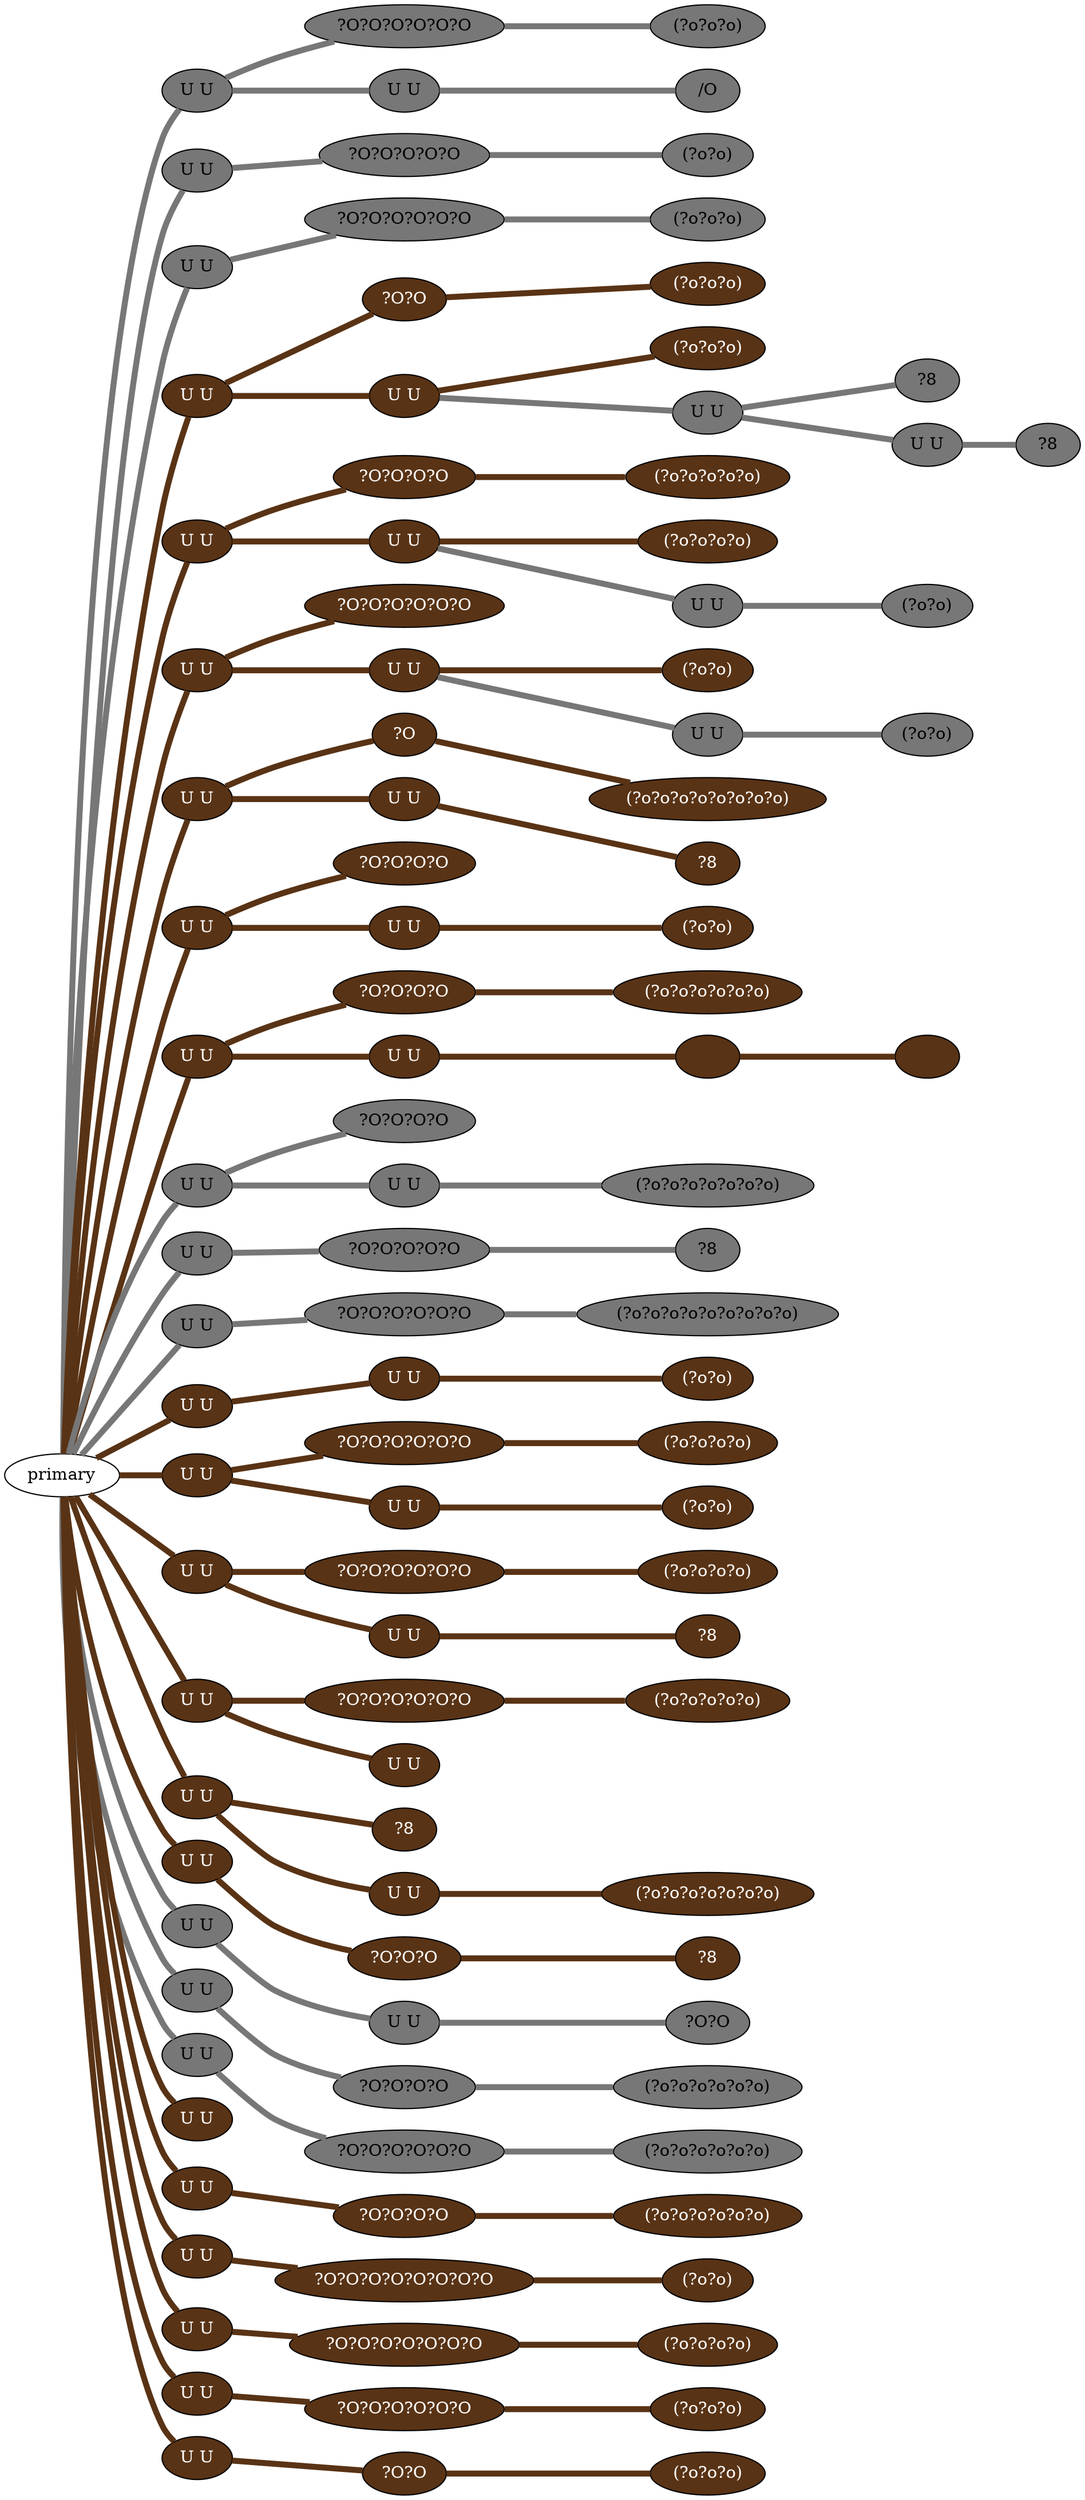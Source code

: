 graph {
 graph [rankdir=LR]
"1" [qtype="pendant_node", pendant_colors="#777777", pendant_ply="U", pendant_attach="U", pendant_length="37.0", label="U U", style=filled, fillcolor="#777777", fontcolor="#000000"]
"primary" -- "1" [qtype="pendant_link",penwidth=5,color="#777777"]
"1:0" [qtype="knot_node", knot_value="6", knot_type="S", knot_position="8.0", knot_spin="SUUUUU", label="?O?O?O?O?O?O", style=filled, fillcolor="#777777" , fontcolor="#000000"]
"1" -- "1:0" [qtype="knot_link",penwidth=5,color="#777777"]
"1:1" [qtype="knot_node", knot_value="3", knot_type="L", knot_position="16.0", knot_spin="U", label="(?o?o?o)", style=filled, fillcolor="#777777" , fontcolor="#000000"]
"1:0" -- "1:1" [qtype="knot_link",penwidth=5,color="#777777"]
"1s1" [qtype="pendant_node", pendant_colors="#777777", pendant_ply="U", pendant_attach="U", pendant_length="26.5", label="U U", style=filled, fillcolor="#777777", fontcolor="#000000"]
"1" -- "1s1" [qtype="pendant_link",penwidth=5,color="#777777"]
"1s1:0" [qtype="knot_node", knot_value="1", knot_type="S", knot_position="4.5", knot_spin="S", label="/O", style=filled, fillcolor="#777777" , fontcolor="#000000"]
"1s1" -- "1s1:0" [qtype="knot_link",penwidth=5,color="#777777"]
"2" [qtype="pendant_node", pendant_colors="#777777", pendant_ply="U", pendant_attach="U", pendant_length="38.5", label="U U", style=filled, fillcolor="#777777", fontcolor="#000000"]
"primary" -- "2" [qtype="pendant_link",penwidth=5,color="#777777"]
"2:0" [qtype="knot_node", knot_value="5", knot_type="S", knot_position="8.0", knot_spin="U", label="?O?O?O?O?O", style=filled, fillcolor="#777777" , fontcolor="#000000"]
"2" -- "2:0" [qtype="knot_link",penwidth=5,color="#777777"]
"2:1" [qtype="knot_node", knot_value="2", knot_type="L", knot_position="15.5", knot_spin="U", label="(?o?o)", style=filled, fillcolor="#777777" , fontcolor="#000000"]
"2:0" -- "2:1" [qtype="knot_link",penwidth=5,color="#777777"]
"3" [qtype="pendant_node", pendant_colors="#777777", pendant_ply="U", pendant_attach="U", pendant_length="32.0", label="U U", style=filled, fillcolor="#777777", fontcolor="#000000"]
"primary" -- "3" [qtype="pendant_link",penwidth=5,color="#777777"]
"3:0" [qtype="knot_node", knot_value="6", knot_type="S", knot_position="8.5", knot_spin="U", label="?O?O?O?O?O?O", style=filled, fillcolor="#777777" , fontcolor="#000000"]
"3" -- "3:0" [qtype="knot_link",penwidth=5,color="#777777"]
"3:1" [qtype="knot_node", knot_value="3", knot_type="L", knot_position="16.0", knot_spin="U", label="(?o?o?o)", style=filled, fillcolor="#777777" , fontcolor="#000000"]
"3:0" -- "3:1" [qtype="knot_link",penwidth=5,color="#777777"]
"4" [qtype="pendant_node", pendant_colors="#593315", pendant_ply="U", pendant_attach="U", pendant_length="35.5", label="U U", style=filled, fillcolor="#593315", fontcolor="#ffffff"]
"primary" -- "4" [qtype="pendant_link",penwidth=5,color="#593315"]
"4:0" [qtype="knot_node", knot_value="2", knot_type="S", knot_position="7.5", knot_spin="U", label="?O?O", style=filled, fillcolor="#593315" , fontcolor="#ffffff"]
"4" -- "4:0" [qtype="knot_link",penwidth=5,color="#593315"]
"4:1" [qtype="knot_node", knot_value="3", knot_type="L", knot_position="15.5", knot_spin="U", label="(?o?o?o)", style=filled, fillcolor="#593315" , fontcolor="#ffffff"]
"4:0" -- "4:1" [qtype="knot_link",penwidth=5,color="#593315"]
"4s1" [qtype="pendant_node", pendant_colors="#593315", pendant_ply="U", pendant_attach="U", pendant_length="27.0", label="U U", style=filled, fillcolor="#593315", fontcolor="#ffffff"]
"4" -- "4s1" [qtype="pendant_link",penwidth=5,color="#593315"]
"4s1:0" [qtype="knot_node", knot_value="3", knot_type="L", knot_position="12.0", knot_spin="U", label="(?o?o?o)", style=filled, fillcolor="#593315" , fontcolor="#ffffff"]
"4s1" -- "4s1:0" [qtype="knot_link",penwidth=5,color="#593315"]
"4s1s1" [qtype="pendant_node", pendant_colors="#777777", pendant_ply="U", pendant_attach="U", pendant_length="29.0", label="U U", style=filled, fillcolor="#777777", fontcolor="#000000"]
"4s1" -- "4s1s1" [qtype="pendant_link",penwidth=5,color="#777777"]
"4s1s1:0" [qtype="knot_node", knot_value="1", knot_type="E", knot_position="12.0", knot_spin="U", label="?8", style=filled, fillcolor="#777777" , fontcolor="#000000"]
"4s1s1" -- "4s1s1:0" [qtype="knot_link",penwidth=5,color="#777777"]
"4s1s1s1" [qtype="pendant_node", pendant_colors="#777777", pendant_ply="U", pendant_attach="U", pendant_length="20.0", label="U U", style=filled, fillcolor="#777777", fontcolor="#000000"]
"4s1s1" -- "4s1s1s1" [qtype="pendant_link",penwidth=5,color="#777777"]
"4s1s1s1:0" [qtype="knot_node", knot_value="1", knot_type="E", knot_position="12.0", knot_spin="U", label="?8", style=filled, fillcolor="#777777" , fontcolor="#000000"]
"4s1s1s1" -- "4s1s1s1:0" [qtype="knot_link",penwidth=5,color="#777777"]
"5" [qtype="pendant_node", pendant_colors="#593315", pendant_ply="U", pendant_attach="U", pendant_length="29.5", label="U U", style=filled, fillcolor="#593315", fontcolor="#ffffff"]
"primary" -- "5" [qtype="pendant_link",penwidth=5,color="#593315"]
"5:0" [qtype="knot_node", knot_value="4", knot_type="S", knot_position="8.5", knot_spin="U", label="?O?O?O?O", style=filled, fillcolor="#593315" , fontcolor="#ffffff"]
"5" -- "5:0" [qtype="knot_link",penwidth=5,color="#593315"]
"5:1" [qtype="knot_node", knot_value="5", knot_type="L", knot_position="16.5", knot_spin="U", label="(?o?o?o?o?o)", style=filled, fillcolor="#593315" , fontcolor="#ffffff"]
"5:0" -- "5:1" [qtype="knot_link",penwidth=5,color="#593315"]
"5s1" [qtype="pendant_node", pendant_colors="#593315", pendant_ply="U", pendant_attach="U", pendant_length="26.5", label="U U", style=filled, fillcolor="#593315", fontcolor="#ffffff"]
"5" -- "5s1" [qtype="pendant_link",penwidth=5,color="#593315"]
"5s1:0" [qtype="knot_node", knot_value="4", knot_type="L", knot_position="0.0", knot_spin="U", label="(?o?o?o?o)", style=filled, fillcolor="#593315" , fontcolor="#ffffff"]
"5s1" -- "5s1:0" [qtype="knot_link",penwidth=5,color="#593315"]
"5s1s1" [qtype="pendant_node", pendant_colors="#777777", pendant_ply="U", pendant_attach="U", pendant_length="27.5", label="U U", style=filled, fillcolor="#777777", fontcolor="#000000"]
"5s1" -- "5s1s1" [qtype="pendant_link",penwidth=5,color="#777777"]
"5s1s1:0" [qtype="knot_node", knot_value="2", knot_type="L", knot_position="12.0", knot_spin="U", label="(?o?o)", style=filled, fillcolor="#777777" , fontcolor="#000000"]
"5s1s1" -- "5s1s1:0" [qtype="knot_link",penwidth=5,color="#777777"]
"6" [qtype="pendant_node", pendant_colors="#593315", pendant_ply="U", pendant_attach="U", pendant_length="35.5", label="U U", style=filled, fillcolor="#593315", fontcolor="#ffffff"]
"primary" -- "6" [qtype="pendant_link",penwidth=5,color="#593315"]
"6:0" [qtype="knot_node", knot_value="6", knot_type="S", knot_position="9.0", knot_spin="U", label="?O?O?O?O?O?O", style=filled, fillcolor="#593315" , fontcolor="#ffffff"]
"6" -- "6:0" [qtype="knot_link",penwidth=5,color="#593315"]
"6s1" [qtype="pendant_node", pendant_colors="#593315", pendant_ply="U", pendant_attach="U", pendant_length="28.0", label="U U", style=filled, fillcolor="#593315", fontcolor="#ffffff"]
"6" -- "6s1" [qtype="pendant_link",penwidth=5,color="#593315"]
"6s1:0" [qtype="knot_node", knot_value="2", knot_type="L", knot_position="13.0", knot_spin="U", label="(?o?o)", style=filled, fillcolor="#593315" , fontcolor="#ffffff"]
"6s1" -- "6s1:0" [qtype="knot_link",penwidth=5,color="#593315"]
"6s1s1" [qtype="pendant_node", pendant_colors="#777777", pendant_ply="U", pendant_attach="U", pendant_length="26.5", label="U U", style=filled, fillcolor="#777777", fontcolor="#000000"]
"6s1" -- "6s1s1" [qtype="pendant_link",penwidth=5,color="#777777"]
"6s1s1:0" [qtype="knot_node", knot_value="2", knot_type="L", knot_position="12.0", knot_spin="U", label="(?o?o)", style=filled, fillcolor="#777777" , fontcolor="#000000"]
"6s1s1" -- "6s1s1:0" [qtype="knot_link",penwidth=5,color="#777777"]
"7" [qtype="pendant_node", pendant_colors="#593315", pendant_ply="U", pendant_attach="U", pendant_length="33.5", label="U U", style=filled, fillcolor="#593315", fontcolor="#ffffff"]
"primary" -- "7" [qtype="pendant_link",penwidth=5,color="#593315"]
"7:0" [qtype="knot_node", knot_value="1", knot_type="S", knot_position="2.5", knot_spin="U", label="?O", style=filled, fillcolor="#593315" , fontcolor="#ffffff"]
"7" -- "7:0" [qtype="knot_link",penwidth=5,color="#593315"]
"7:1" [qtype="knot_node", knot_value="8", knot_type="L", knot_position="16.5", knot_spin="U", label="(?o?o?o?o?o?o?o?o)", style=filled, fillcolor="#593315" , fontcolor="#ffffff"]
"7:0" -- "7:1" [qtype="knot_link",penwidth=5,color="#593315"]
"7s1" [qtype="pendant_node", pendant_colors="#593315", pendant_ply="U", pendant_attach="U", pendant_length="27.0", label="U U", style=filled, fillcolor="#593315", fontcolor="#ffffff"]
"7" -- "7s1" [qtype="pendant_link",penwidth=5,color="#593315"]
"7s1:0" [qtype="knot_node", knot_value="1", knot_type="E", knot_position="15.0", knot_spin="U", label="?8", style=filled, fillcolor="#593315" , fontcolor="#ffffff"]
"7s1" -- "7s1:0" [qtype="knot_link",penwidth=5,color="#593315"]
"8" [qtype="pendant_node", pendant_colors="#593315", pendant_ply="U", pendant_attach="U", pendant_length="39.0", label="U U", style=filled, fillcolor="#593315", fontcolor="#ffffff"]
"primary" -- "8" [qtype="pendant_link",penwidth=5,color="#593315"]
"8:0" [qtype="knot_node", knot_value="4", knot_type="S", knot_position="8.0", knot_spin="U", label="?O?O?O?O", style=filled, fillcolor="#593315" , fontcolor="#ffffff"]
"8" -- "8:0" [qtype="knot_link",penwidth=5,color="#593315"]
"8s1" [qtype="pendant_node", pendant_colors="#593315", pendant_ply="U", pendant_attach="U", pendant_length="24.0", label="U U", style=filled, fillcolor="#593315", fontcolor="#ffffff"]
"8" -- "8s1" [qtype="pendant_link",penwidth=5,color="#593315"]
"8s1:0" [qtype="knot_node", knot_value="2", knot_type="L", knot_position="13.0", knot_spin="U", label="(?o?o)", style=filled, fillcolor="#593315" , fontcolor="#ffffff"]
"8s1" -- "8s1:0" [qtype="knot_link",penwidth=5,color="#593315"]
"9" [qtype="pendant_node", pendant_colors="#593315", pendant_ply="U", pendant_attach="U", pendant_length="36.5", label="U U", style=filled, fillcolor="#593315", fontcolor="#ffffff"]
"primary" -- "9" [qtype="pendant_link",penwidth=5,color="#593315"]
"9:0" [qtype="knot_node", knot_value="4", knot_type="S", knot_position="8.5", knot_spin="U", label="?O?O?O?O", style=filled, fillcolor="#593315" , fontcolor="#ffffff"]
"9" -- "9:0" [qtype="knot_link",penwidth=5,color="#593315"]
"9:1" [qtype="knot_node", knot_value="6", knot_type="L", knot_position="16.5", knot_spin="U", label="(?o?o?o?o?o?o)", style=filled, fillcolor="#593315" , fontcolor="#ffffff"]
"9:0" -- "9:1" [qtype="knot_link",penwidth=5,color="#593315"]
"9s1" [qtype="pendant_node", pendant_colors="#593315", pendant_ply="U", pendant_attach="U", pendant_length="28.5", label="U U", style=filled, fillcolor="#593315", fontcolor="#ffffff"]
"9" -- "9s1" [qtype="pendant_link",penwidth=5,color="#593315"]
"9s1:0" [qtype="knot_node", knot_value="1", knot_type="", knot_position="0", knot_spin="N", label="", style=filled, fillcolor="#593315" , fontcolor="#ffffff"]
"9s1" -- "9s1:0" [qtype="knot_link",penwidth=5,color="#593315"]
"9s1:1" [qtype="knot_node", knot_value="1", knot_type="IR", knot_position="0", knot_spin="DIR", label="", style=filled, fillcolor="#593315" , fontcolor="#ffffff"]
"9s1:0" -- "9s1:1" [qtype="knot_link",penwidth=5,color="#593315"]
"10" [qtype="pendant_node", pendant_colors="#777777", pendant_ply="U", pendant_attach="U", pendant_length="37.0", label="U U", style=filled, fillcolor="#777777", fontcolor="#000000"]
"primary" -- "10" [qtype="pendant_link",penwidth=5,color="#777777"]
"10:0" [qtype="knot_node", knot_value="4", knot_type="S", knot_position="8.0", knot_spin="U", label="?O?O?O?O", style=filled, fillcolor="#777777" , fontcolor="#000000"]
"10" -- "10:0" [qtype="knot_link",penwidth=5,color="#777777"]
"10s1" [qtype="pendant_node", pendant_colors="#777777", pendant_ply="U", pendant_attach="U", pendant_length="25.5", label="U U", style=filled, fillcolor="#777777", fontcolor="#000000"]
"10" -- "10s1" [qtype="pendant_link",penwidth=5,color="#777777"]
"10s1:0" [qtype="knot_node", knot_value="7", knot_type="L", knot_position="13.0", knot_spin="U", label="(?o?o?o?o?o?o?o)", style=filled, fillcolor="#777777" , fontcolor="#000000"]
"10s1" -- "10s1:0" [qtype="knot_link",penwidth=5,color="#777777"]
"11" [qtype="pendant_node", pendant_colors="#777777", pendant_ply="U", pendant_attach="U", pendant_length="37.0", label="U U", style=filled, fillcolor="#777777", fontcolor="#000000"]
"primary" -- "11" [qtype="pendant_link",penwidth=5,color="#777777"]
"11:0" [qtype="knot_node", knot_value="5", knot_type="S", knot_position="8.0", knot_spin="U", label="?O?O?O?O?O", style=filled, fillcolor="#777777" , fontcolor="#000000"]
"11" -- "11:0" [qtype="knot_link",penwidth=5,color="#777777"]
"11:1" [qtype="knot_node", knot_value="1", knot_type="E", knot_position="15.0", knot_spin="U", label="?8", style=filled, fillcolor="#777777" , fontcolor="#000000"]
"11:0" -- "11:1" [qtype="knot_link",penwidth=5,color="#777777"]
"12" [qtype="pendant_node", pendant_colors="#777777", pendant_ply="U", pendant_attach="U", pendant_length="26.5", label="U U", style=filled, fillcolor="#777777", fontcolor="#000000"]
"primary" -- "12" [qtype="pendant_link",penwidth=5,color="#777777"]
"12:0" [qtype="knot_node", knot_value="6", knot_type="S", knot_position="8.0", knot_spin="U", label="?O?O?O?O?O?O", style=filled, fillcolor="#777777" , fontcolor="#000000"]
"12" -- "12:0" [qtype="knot_link",penwidth=5,color="#777777"]
"12:1" [qtype="knot_node", knot_value="9", knot_type="L", knot_position="16.0", knot_spin="U", label="(?o?o?o?o?o?o?o?o?o)", style=filled, fillcolor="#777777" , fontcolor="#000000"]
"12:0" -- "12:1" [qtype="knot_link",penwidth=5,color="#777777"]
"13" [qtype="pendant_node", pendant_colors="#593315", pendant_ply="U", pendant_attach="U", pendant_length="47.0", label="U U", style=filled, fillcolor="#593315", fontcolor="#ffffff"]
"primary" -- "13" [qtype="pendant_link",penwidth=5,color="#593315"]
"13s1" [qtype="pendant_node", pendant_colors="#593315", pendant_ply="U", pendant_attach="U", pendant_length="28.0", label="U U", style=filled, fillcolor="#593315", fontcolor="#ffffff"]
"13" -- "13s1" [qtype="pendant_link",penwidth=5,color="#593315"]
"13s1:0" [qtype="knot_node", knot_value="2", knot_type="L", knot_position="11.0", knot_spin="U", label="(?o?o)", style=filled, fillcolor="#593315" , fontcolor="#ffffff"]
"13s1" -- "13s1:0" [qtype="knot_link",penwidth=5,color="#593315"]
"14" [qtype="pendant_node", pendant_colors="#593315", pendant_ply="U", pendant_attach="U", pendant_length="38.5", label="U U", style=filled, fillcolor="#593315", fontcolor="#ffffff"]
"primary" -- "14" [qtype="pendant_link",penwidth=5,color="#593315"]
"14:0" [qtype="knot_node", knot_value="6", knot_type="S", knot_position="8.0", knot_spin="U", label="?O?O?O?O?O?O", style=filled, fillcolor="#593315" , fontcolor="#ffffff"]
"14" -- "14:0" [qtype="knot_link",penwidth=5,color="#593315"]
"14:1" [qtype="knot_node", knot_value="4", knot_type="L", knot_position="15.5", knot_spin="U", label="(?o?o?o?o)", style=filled, fillcolor="#593315" , fontcolor="#ffffff"]
"14:0" -- "14:1" [qtype="knot_link",penwidth=5,color="#593315"]
"14s1" [qtype="pendant_node", pendant_colors="#593315", pendant_ply="U", pendant_attach="U", pendant_length="27.5", label="U U", style=filled, fillcolor="#593315", fontcolor="#ffffff"]
"14" -- "14s1" [qtype="pendant_link",penwidth=5,color="#593315"]
"14s1:0" [qtype="knot_node", knot_value="2", knot_type="L", knot_position="12.5", knot_spin="U", label="(?o?o)", style=filled, fillcolor="#593315" , fontcolor="#ffffff"]
"14s1" -- "14s1:0" [qtype="knot_link",penwidth=5,color="#593315"]
"15" [qtype="pendant_node", pendant_colors="#593315", pendant_ply="U", pendant_attach="U", pendant_length="33.0", label="U U", style=filled, fillcolor="#593315", fontcolor="#ffffff"]
"primary" -- "15" [qtype="pendant_link",penwidth=5,color="#593315"]
"15:0" [qtype="knot_node", knot_value="6", knot_type="S", knot_position="8.0", knot_spin="U", label="?O?O?O?O?O?O", style=filled, fillcolor="#593315" , fontcolor="#ffffff"]
"15" -- "15:0" [qtype="knot_link",penwidth=5,color="#593315"]
"15:1" [qtype="knot_node", knot_value="4", knot_type="L", knot_position="15.5", knot_spin="U", label="(?o?o?o?o)", style=filled, fillcolor="#593315" , fontcolor="#ffffff"]
"15:0" -- "15:1" [qtype="knot_link",penwidth=5,color="#593315"]
"15s1" [qtype="pendant_node", pendant_colors="#593315", pendant_ply="U", pendant_attach="U", pendant_length="29.0", label="U U", style=filled, fillcolor="#593315", fontcolor="#ffffff"]
"15" -- "15s1" [qtype="pendant_link",penwidth=5,color="#593315"]
"15s1:0" [qtype="knot_node", knot_value="1", knot_type="E", knot_position="14.0", knot_spin="U", label="?8", style=filled, fillcolor="#593315" , fontcolor="#ffffff"]
"15s1" -- "15s1:0" [qtype="knot_link",penwidth=5,color="#593315"]
"16" [qtype="pendant_node", pendant_colors="#593315", pendant_ply="U", pendant_attach="U", pendant_length="26.5", label="U U", style=filled, fillcolor="#593315", fontcolor="#ffffff"]
"primary" -- "16" [qtype="pendant_link",penwidth=5,color="#593315"]
"16:0" [qtype="knot_node", knot_value="6", knot_type="S", knot_position="7.5", knot_spin="U", label="?O?O?O?O?O?O", style=filled, fillcolor="#593315" , fontcolor="#ffffff"]
"16" -- "16:0" [qtype="knot_link",penwidth=5,color="#593315"]
"16:1" [qtype="knot_node", knot_value="5", knot_type="L", knot_position="15.0", knot_spin="U", label="(?o?o?o?o?o)", style=filled, fillcolor="#593315" , fontcolor="#ffffff"]
"16:0" -- "16:1" [qtype="knot_link",penwidth=5,color="#593315"]
"16s1" [qtype="pendant_node", pendant_colors="#593315", pendant_ply="U", pendant_attach="U", pendant_length="5.0", label="U U", style=filled, fillcolor="#593315", fontcolor="#ffffff"]
"16" -- "16s1" [qtype="pendant_link",penwidth=5,color="#593315"]
"17" [qtype="pendant_node", pendant_colors="#593315", pendant_ply="U", pendant_attach="U", pendant_length="31.5", label="U U", style=filled, fillcolor="#593315", fontcolor="#ffffff"]
"primary" -- "17" [qtype="pendant_link",penwidth=5,color="#593315"]
"17:0" [qtype="knot_node", knot_value="1", knot_type="E", knot_position="13.5", knot_spin="U", label="?8", style=filled, fillcolor="#593315" , fontcolor="#ffffff"]
"17" -- "17:0" [qtype="knot_link",penwidth=5,color="#593315"]
"17s1" [qtype="pendant_node", pendant_colors="#593315", pendant_ply="U", pendant_attach="U", pendant_length="31.5", label="U U", style=filled, fillcolor="#593315", fontcolor="#ffffff"]
"17" -- "17s1" [qtype="pendant_link",penwidth=5,color="#593315"]
"17s1:0" [qtype="knot_node", knot_value="7", knot_type="L", knot_position="14.5", knot_spin="U", label="(?o?o?o?o?o?o?o)", style=filled, fillcolor="#593315" , fontcolor="#ffffff"]
"17s1" -- "17s1:0" [qtype="knot_link",penwidth=5,color="#593315"]
"18" [qtype="pendant_node", pendant_colors="#593315", pendant_ply="U", pendant_attach="U", pendant_length="30.5", label="U U", style=filled, fillcolor="#593315", fontcolor="#ffffff"]
"primary" -- "18" [qtype="pendant_link",penwidth=5,color="#593315"]
"18:0" [qtype="knot_node", knot_value="3", knot_type="S", knot_position="7.5", knot_spin="U", label="?O?O?O", style=filled, fillcolor="#593315" , fontcolor="#ffffff"]
"18" -- "18:0" [qtype="knot_link",penwidth=5,color="#593315"]
"18:1" [qtype="knot_node", knot_value="1", knot_type="E", knot_position="15.5", knot_spin="U", label="?8", style=filled, fillcolor="#593315" , fontcolor="#ffffff"]
"18:0" -- "18:1" [qtype="knot_link",penwidth=5,color="#593315"]
"19" [qtype="pendant_node", pendant_colors="#777777", pendant_ply="U", pendant_attach="U", pendant_length="41.0", label="U U", style=filled, fillcolor="#777777", fontcolor="#000000"]
"primary" -- "19" [qtype="pendant_link",penwidth=5,color="#777777"]
"19s1" [qtype="pendant_node", pendant_colors="#777777", pendant_ply="U", pendant_attach="U", pendant_length="28.5", label="U U", style=filled, fillcolor="#777777", fontcolor="#000000"]
"19" -- "19s1" [qtype="pendant_link",penwidth=5,color="#777777"]
"19s1:0" [qtype="knot_node", knot_value="2", knot_type="S", knot_position="5.0", knot_spin="U", label="?O?O", style=filled, fillcolor="#777777" , fontcolor="#000000"]
"19s1" -- "19s1:0" [qtype="knot_link",penwidth=5,color="#777777"]
"20" [qtype="pendant_node", pendant_colors="#777777", pendant_ply="U", pendant_attach="U", pendant_length="33.0", label="U U", style=filled, fillcolor="#777777", fontcolor="#000000"]
"primary" -- "20" [qtype="pendant_link",penwidth=5,color="#777777"]
"20:0" [qtype="knot_node", knot_value="4", knot_type="S", knot_position="8.0", knot_spin="U", label="?O?O?O?O", style=filled, fillcolor="#777777" , fontcolor="#000000"]
"20" -- "20:0" [qtype="knot_link",penwidth=5,color="#777777"]
"20:1" [qtype="knot_node", knot_value="6", knot_type="L", knot_position="16.0", knot_spin="U", label="(?o?o?o?o?o?o)", style=filled, fillcolor="#777777" , fontcolor="#000000"]
"20:0" -- "20:1" [qtype="knot_link",penwidth=5,color="#777777"]
"21" [qtype="pendant_node", pendant_colors="#777777", pendant_ply="U", pendant_attach="U", pendant_length="28.0", label="U U", style=filled, fillcolor="#777777", fontcolor="#000000"]
"primary" -- "21" [qtype="pendant_link",penwidth=5,color="#777777"]
"21:0" [qtype="knot_node", knot_value="6", knot_type="S", knot_position="8.0", knot_spin="U", label="?O?O?O?O?O?O", style=filled, fillcolor="#777777" , fontcolor="#000000"]
"21" -- "21:0" [qtype="knot_link",penwidth=5,color="#777777"]
"21:1" [qtype="knot_node", knot_value="6", knot_type="L", knot_position="16.0", knot_spin="U", label="(?o?o?o?o?o?o)", style=filled, fillcolor="#777777" , fontcolor="#000000"]
"21:0" -- "21:1" [qtype="knot_link",penwidth=5,color="#777777"]
"22" [qtype="pendant_node", pendant_colors="#593315", pendant_ply="U", pendant_attach="U", pendant_length="46.0", label="U U", style=filled, fillcolor="#593315", fontcolor="#ffffff"]
"primary" -- "22" [qtype="pendant_link",penwidth=5,color="#593315"]
"23" [qtype="pendant_node", pendant_colors="#593315", pendant_ply="U", pendant_attach="U", pendant_length="35.0", label="U U", style=filled, fillcolor="#593315", fontcolor="#ffffff"]
"primary" -- "23" [qtype="pendant_link",penwidth=5,color="#593315"]
"23:0" [qtype="knot_node", knot_value="4", knot_type="S", knot_position="8.0", knot_spin="U", label="?O?O?O?O", style=filled, fillcolor="#593315" , fontcolor="#ffffff"]
"23" -- "23:0" [qtype="knot_link",penwidth=5,color="#593315"]
"23:1" [qtype="knot_node", knot_value="6", knot_type="L", knot_position="16.0", knot_spin="U", label="(?o?o?o?o?o?o)", style=filled, fillcolor="#593315" , fontcolor="#ffffff"]
"23:0" -- "23:1" [qtype="knot_link",penwidth=5,color="#593315"]
"24" [qtype="pendant_node", pendant_colors="#593315", pendant_ply="U", pendant_attach="U", pendant_length="35.5", label="U U", style=filled, fillcolor="#593315", fontcolor="#ffffff"]
"primary" -- "24" [qtype="pendant_link",penwidth=5,color="#593315"]
"24:0" [qtype="knot_node", knot_value="8", knot_type="S", knot_position="8.0", knot_spin="U", label="?O?O?O?O?O?O?O?O", style=filled, fillcolor="#593315" , fontcolor="#ffffff"]
"24" -- "24:0" [qtype="knot_link",penwidth=5,color="#593315"]
"24:1" [qtype="knot_node", knot_value="2", knot_type="L", knot_position="15.5", knot_spin="U", label="(?o?o)", style=filled, fillcolor="#593315" , fontcolor="#ffffff"]
"24:0" -- "24:1" [qtype="knot_link",penwidth=5,color="#593315"]
"25" [qtype="pendant_node", pendant_colors="#593315", pendant_ply="U", pendant_attach="U", pendant_length="31.5", label="U U", style=filled, fillcolor="#593315", fontcolor="#ffffff"]
"primary" -- "25" [qtype="pendant_link",penwidth=5,color="#593315"]
"25:0" [qtype="knot_node", knot_value="7", knot_type="S", knot_position="8.5", knot_spin="U", label="?O?O?O?O?O?O?O", style=filled, fillcolor="#593315" , fontcolor="#ffffff"]
"25" -- "25:0" [qtype="knot_link",penwidth=5,color="#593315"]
"25:1" [qtype="knot_node", knot_value="4", knot_type="L", knot_position="16.5", knot_spin="U", label="(?o?o?o?o)", style=filled, fillcolor="#593315" , fontcolor="#ffffff"]
"25:0" -- "25:1" [qtype="knot_link",penwidth=5,color="#593315"]
"26" [qtype="pendant_node", pendant_colors="#593315", pendant_ply="U", pendant_attach="U", pendant_length="29.0", label="U U", style=filled, fillcolor="#593315", fontcolor="#ffffff"]
"primary" -- "26" [qtype="pendant_link",penwidth=5,color="#593315"]
"26:0" [qtype="knot_node", knot_value="6", knot_type="S", knot_position="8.0", knot_spin="U", label="?O?O?O?O?O?O", style=filled, fillcolor="#593315" , fontcolor="#ffffff"]
"26" -- "26:0" [qtype="knot_link",penwidth=5,color="#593315"]
"26:1" [qtype="knot_node", knot_value="3", knot_type="L", knot_position="16.0", knot_spin="U", label="(?o?o?o)", style=filled, fillcolor="#593315" , fontcolor="#ffffff"]
"26:0" -- "26:1" [qtype="knot_link",penwidth=5,color="#593315"]
"27" [qtype="pendant_node", pendant_colors="#593315", pendant_ply="U", pendant_attach="U", pendant_length="34.0", label="U U", style=filled, fillcolor="#593315", fontcolor="#ffffff"]
"primary" -- "27" [qtype="pendant_link",penwidth=5,color="#593315"]
"27:0" [qtype="knot_node", knot_value="2", knot_type="S", knot_position="7.5", knot_spin="U", label="?O?O", style=filled, fillcolor="#593315" , fontcolor="#ffffff"]
"27" -- "27:0" [qtype="knot_link",penwidth=5,color="#593315"]
"27:1" [qtype="knot_node", knot_value="3", knot_type="L", knot_position="16.0", knot_spin="U", label="(?o?o?o)", style=filled, fillcolor="#593315" , fontcolor="#ffffff"]
"27:0" -- "27:1" [qtype="knot_link",penwidth=5,color="#593315"]
}
